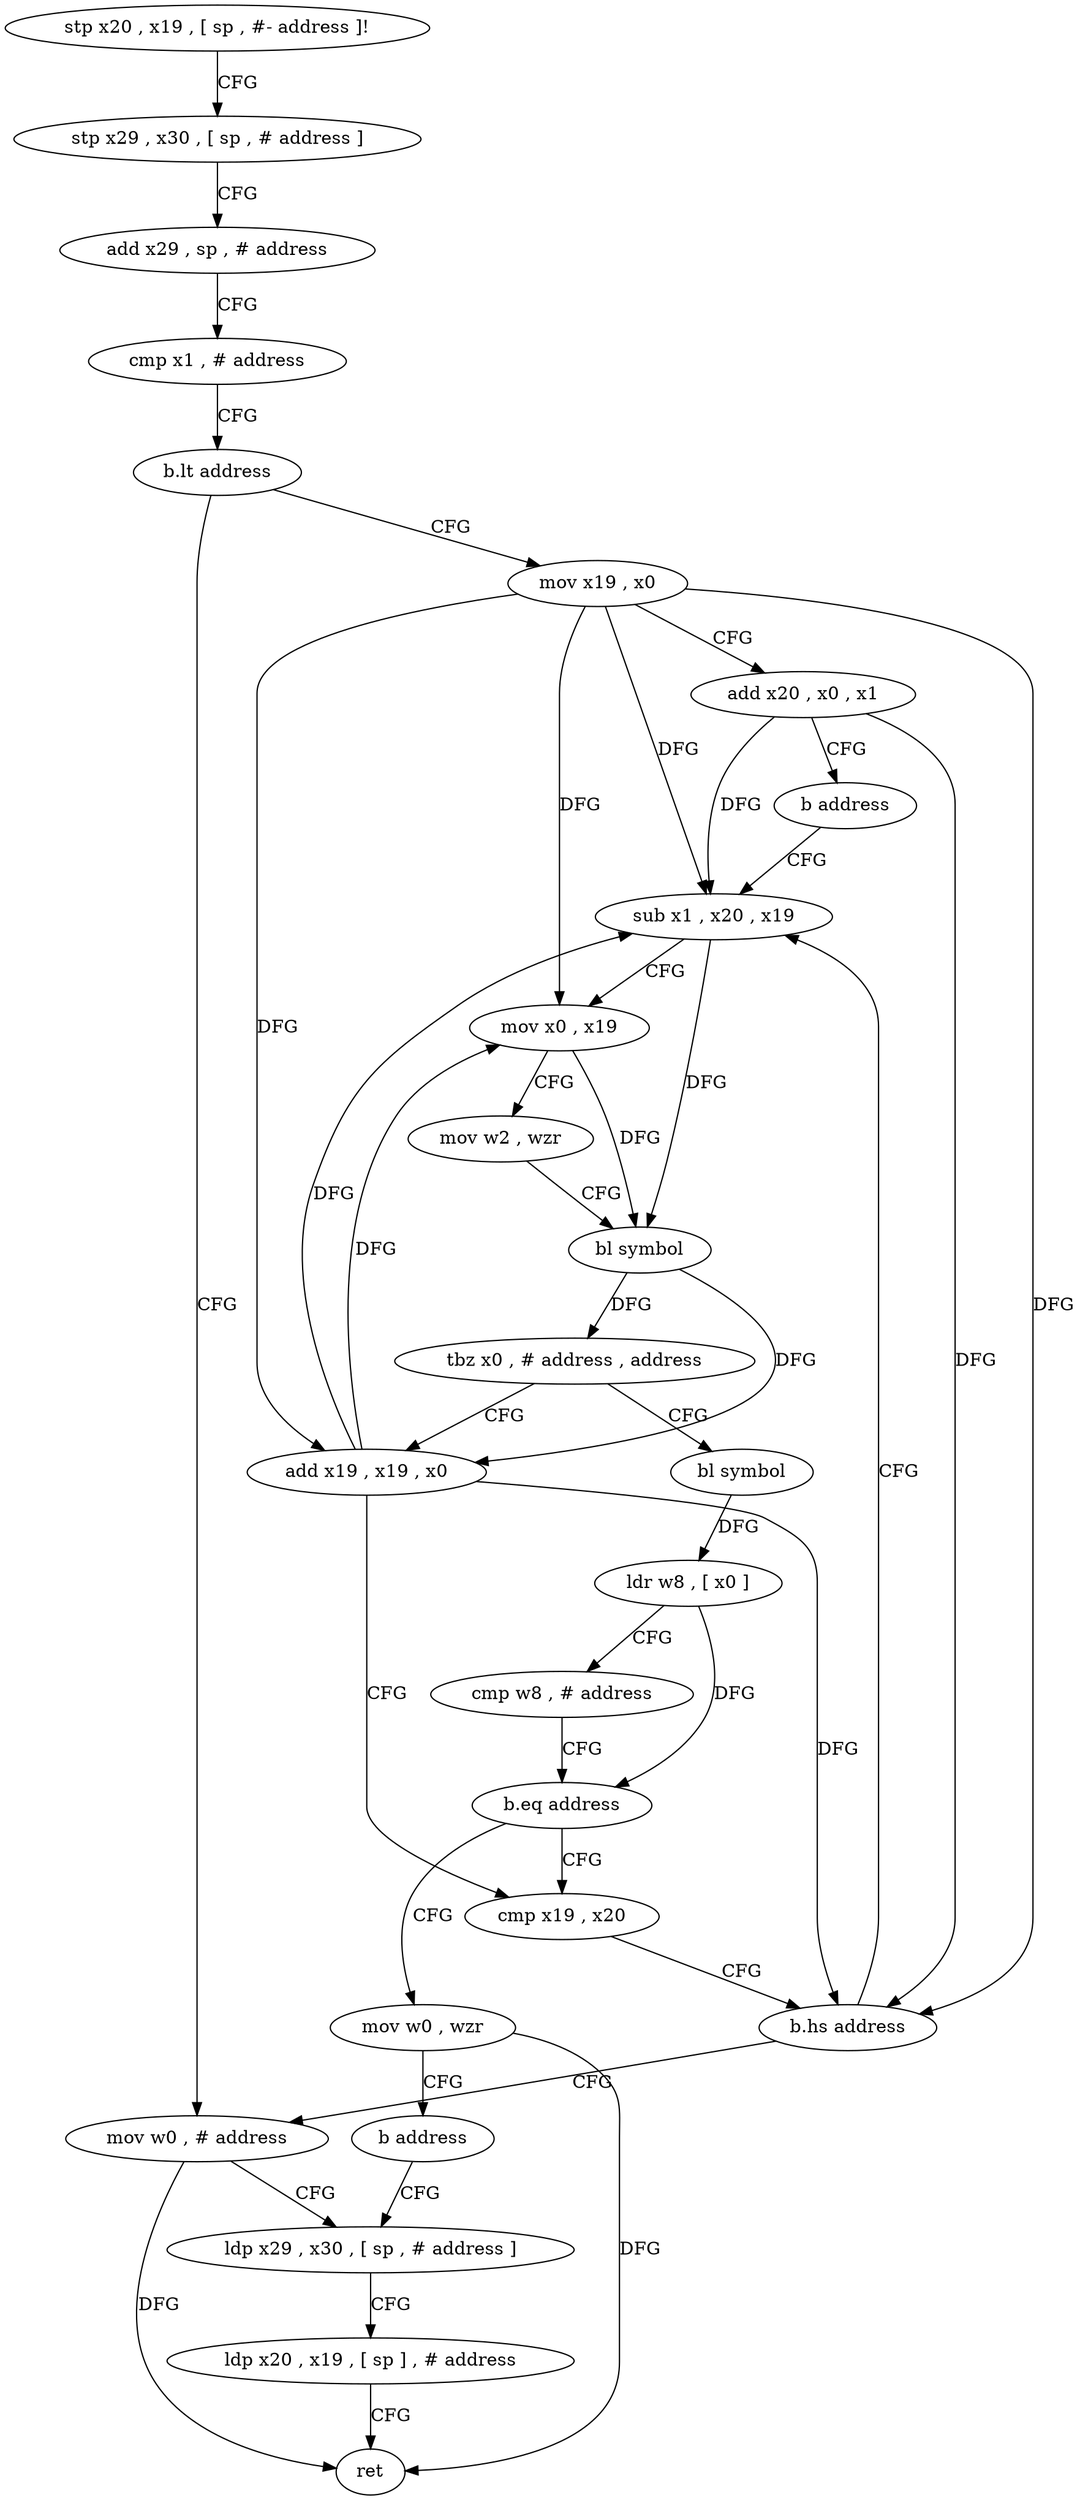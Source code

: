 digraph "func" {
"4223848" [label = "stp x20 , x19 , [ sp , #- address ]!" ]
"4223852" [label = "stp x29 , x30 , [ sp , # address ]" ]
"4223856" [label = "add x29 , sp , # address" ]
"4223860" [label = "cmp x1 , # address" ]
"4223864" [label = "b.lt address" ]
"4223936" [label = "mov w0 , # address" ]
"4223868" [label = "mov x19 , x0" ]
"4223940" [label = "ldp x29 , x30 , [ sp , # address ]" ]
"4223872" [label = "add x20 , x0 , x1" ]
"4223876" [label = "b address" ]
"4223892" [label = "sub x1 , x20 , x19" ]
"4223896" [label = "mov x0 , x19" ]
"4223900" [label = "mov w2 , wzr" ]
"4223904" [label = "bl symbol" ]
"4223908" [label = "tbz x0 , # address , address" ]
"4223880" [label = "add x19 , x19 , x0" ]
"4223912" [label = "bl symbol" ]
"4223884" [label = "cmp x19 , x20" ]
"4223916" [label = "ldr w8 , [ x0 ]" ]
"4223920" [label = "cmp w8 , # address" ]
"4223924" [label = "b.eq address" ]
"4223928" [label = "mov w0 , wzr" ]
"4223888" [label = "b.hs address" ]
"4223932" [label = "b address" ]
"4223944" [label = "ldp x20 , x19 , [ sp ] , # address" ]
"4223948" [label = "ret" ]
"4223848" -> "4223852" [ label = "CFG" ]
"4223852" -> "4223856" [ label = "CFG" ]
"4223856" -> "4223860" [ label = "CFG" ]
"4223860" -> "4223864" [ label = "CFG" ]
"4223864" -> "4223936" [ label = "CFG" ]
"4223864" -> "4223868" [ label = "CFG" ]
"4223936" -> "4223940" [ label = "CFG" ]
"4223936" -> "4223948" [ label = "DFG" ]
"4223868" -> "4223872" [ label = "CFG" ]
"4223868" -> "4223892" [ label = "DFG" ]
"4223868" -> "4223896" [ label = "DFG" ]
"4223868" -> "4223880" [ label = "DFG" ]
"4223868" -> "4223888" [ label = "DFG" ]
"4223940" -> "4223944" [ label = "CFG" ]
"4223872" -> "4223876" [ label = "CFG" ]
"4223872" -> "4223892" [ label = "DFG" ]
"4223872" -> "4223888" [ label = "DFG" ]
"4223876" -> "4223892" [ label = "CFG" ]
"4223892" -> "4223896" [ label = "CFG" ]
"4223892" -> "4223904" [ label = "DFG" ]
"4223896" -> "4223900" [ label = "CFG" ]
"4223896" -> "4223904" [ label = "DFG" ]
"4223900" -> "4223904" [ label = "CFG" ]
"4223904" -> "4223908" [ label = "DFG" ]
"4223904" -> "4223880" [ label = "DFG" ]
"4223908" -> "4223880" [ label = "CFG" ]
"4223908" -> "4223912" [ label = "CFG" ]
"4223880" -> "4223884" [ label = "CFG" ]
"4223880" -> "4223892" [ label = "DFG" ]
"4223880" -> "4223896" [ label = "DFG" ]
"4223880" -> "4223888" [ label = "DFG" ]
"4223912" -> "4223916" [ label = "DFG" ]
"4223884" -> "4223888" [ label = "CFG" ]
"4223916" -> "4223920" [ label = "CFG" ]
"4223916" -> "4223924" [ label = "DFG" ]
"4223920" -> "4223924" [ label = "CFG" ]
"4223924" -> "4223884" [ label = "CFG" ]
"4223924" -> "4223928" [ label = "CFG" ]
"4223928" -> "4223932" [ label = "CFG" ]
"4223928" -> "4223948" [ label = "DFG" ]
"4223888" -> "4223936" [ label = "CFG" ]
"4223888" -> "4223892" [ label = "CFG" ]
"4223932" -> "4223940" [ label = "CFG" ]
"4223944" -> "4223948" [ label = "CFG" ]
}
